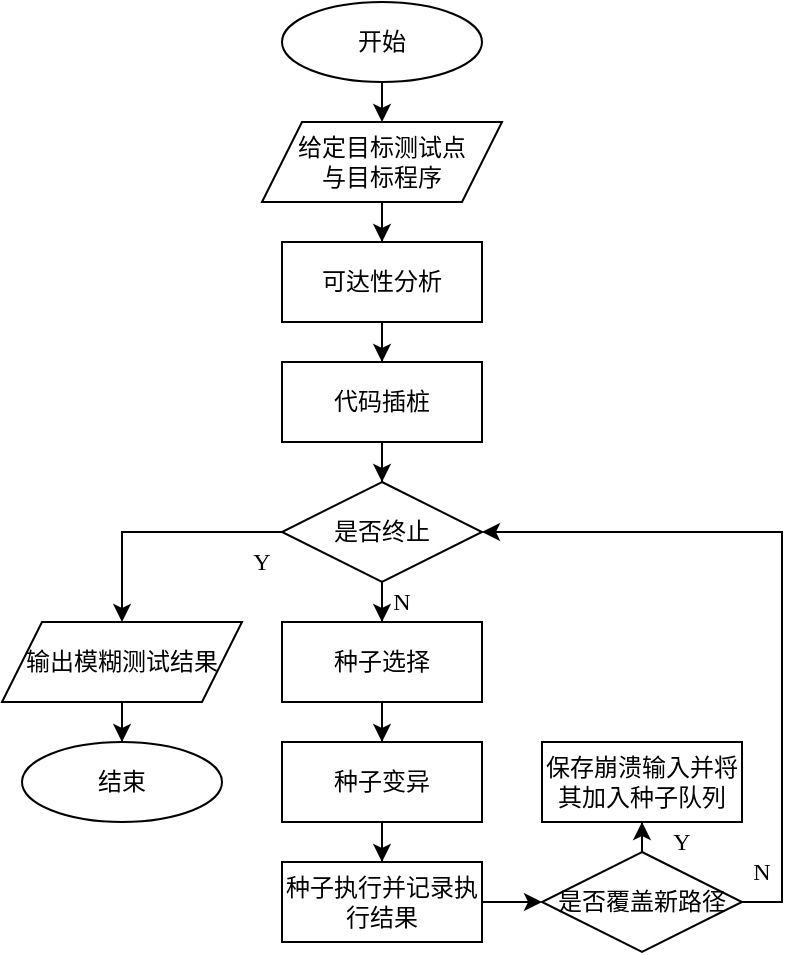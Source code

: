<mxfile version="24.0.7" type="github">
  <diagram name="第 1 页" id="8u_tG9VJtTxgTjOydQO5">
    <mxGraphModel dx="683" dy="350" grid="1" gridSize="10" guides="1" tooltips="1" connect="1" arrows="1" fold="1" page="1" pageScale="1" pageWidth="827" pageHeight="1169" math="0" shadow="0">
      <root>
        <mxCell id="0" />
        <mxCell id="1" parent="0" />
        <mxCell id="Z7iZ7ZdkSv8AXxoUsAQW-17" value="" style="edgeStyle=orthogonalEdgeStyle;rounded=0;orthogonalLoop=1;jettySize=auto;html=1;fontFamily=宋体;" edge="1" parent="1" source="Z7iZ7ZdkSv8AXxoUsAQW-4">
          <mxGeometry relative="1" as="geometry">
            <mxPoint x="440" y="100" as="targetPoint" />
          </mxGeometry>
        </mxCell>
        <mxCell id="Z7iZ7ZdkSv8AXxoUsAQW-4" value="&lt;font&gt;开始&lt;/font&gt;" style="strokeWidth=1;html=1;shape=mxgraph.flowchart.start_1;whiteSpace=wrap;fontFamily=宋体;" vertex="1" parent="1">
          <mxGeometry x="390" y="40" width="100" height="40" as="geometry" />
        </mxCell>
        <mxCell id="Z7iZ7ZdkSv8AXxoUsAQW-19" value="" style="edgeStyle=orthogonalEdgeStyle;rounded=0;orthogonalLoop=1;jettySize=auto;html=1;entryX=0.5;entryY=0;entryDx=0;entryDy=0;fontFamily=宋体;" edge="1" parent="1" source="Z7iZ7ZdkSv8AXxoUsAQW-5" target="Z7iZ7ZdkSv8AXxoUsAQW-6">
          <mxGeometry relative="1" as="geometry" />
        </mxCell>
        <mxCell id="Z7iZ7ZdkSv8AXxoUsAQW-5" value="&lt;font&gt;给定目标测试点&lt;/font&gt;&lt;div&gt;&lt;font&gt;与目标程序&lt;/font&gt;&lt;/div&gt;" style="shape=parallelogram;perimeter=parallelogramPerimeter;whiteSpace=wrap;html=1;fixedSize=1;fontFamily=宋体;" vertex="1" parent="1">
          <mxGeometry x="380" y="100" width="120" height="40" as="geometry" />
        </mxCell>
        <mxCell id="Z7iZ7ZdkSv8AXxoUsAQW-21" value="" style="edgeStyle=orthogonalEdgeStyle;rounded=0;orthogonalLoop=1;jettySize=auto;html=1;fontFamily=宋体;" edge="1" parent="1" source="Z7iZ7ZdkSv8AXxoUsAQW-6" target="Z7iZ7ZdkSv8AXxoUsAQW-7">
          <mxGeometry relative="1" as="geometry" />
        </mxCell>
        <mxCell id="Z7iZ7ZdkSv8AXxoUsAQW-6" value="可达性分析" style="rounded=0;whiteSpace=wrap;html=1;fontFamily=宋体;" vertex="1" parent="1">
          <mxGeometry x="390" y="160" width="100" height="40" as="geometry" />
        </mxCell>
        <mxCell id="Z7iZ7ZdkSv8AXxoUsAQW-24" value="" style="edgeStyle=orthogonalEdgeStyle;rounded=0;orthogonalLoop=1;jettySize=auto;html=1;fontFamily=宋体;" edge="1" parent="1" source="Z7iZ7ZdkSv8AXxoUsAQW-7" target="Z7iZ7ZdkSv8AXxoUsAQW-9">
          <mxGeometry relative="1" as="geometry" />
        </mxCell>
        <mxCell id="Z7iZ7ZdkSv8AXxoUsAQW-7" value="代码插桩" style="rounded=0;whiteSpace=wrap;html=1;fontFamily=宋体;" vertex="1" parent="1">
          <mxGeometry x="390" y="220" width="100" height="40" as="geometry" />
        </mxCell>
        <mxCell id="Z7iZ7ZdkSv8AXxoUsAQW-25" value="" style="edgeStyle=orthogonalEdgeStyle;rounded=0;orthogonalLoop=1;jettySize=auto;html=1;fontFamily=宋体;" edge="1" parent="1" source="Z7iZ7ZdkSv8AXxoUsAQW-9" target="Z7iZ7ZdkSv8AXxoUsAQW-10">
          <mxGeometry relative="1" as="geometry" />
        </mxCell>
        <mxCell id="Z7iZ7ZdkSv8AXxoUsAQW-32" style="edgeStyle=orthogonalEdgeStyle;rounded=0;orthogonalLoop=1;jettySize=auto;html=1;entryX=0.5;entryY=0;entryDx=0;entryDy=0;fontFamily=宋体;" edge="1" parent="1" source="Z7iZ7ZdkSv8AXxoUsAQW-9" target="Z7iZ7ZdkSv8AXxoUsAQW-40">
          <mxGeometry relative="1" as="geometry">
            <mxPoint x="300" y="410.0" as="targetPoint" />
          </mxGeometry>
        </mxCell>
        <mxCell id="Z7iZ7ZdkSv8AXxoUsAQW-9" value="是否终止" style="rhombus;whiteSpace=wrap;html=1;fontFamily=宋体;" vertex="1" parent="1">
          <mxGeometry x="390" y="280" width="100" height="50" as="geometry" />
        </mxCell>
        <mxCell id="Z7iZ7ZdkSv8AXxoUsAQW-26" value="" style="edgeStyle=orthogonalEdgeStyle;rounded=0;orthogonalLoop=1;jettySize=auto;html=1;entryX=0.5;entryY=0;entryDx=0;entryDy=0;fontFamily=宋体;" edge="1" parent="1" source="Z7iZ7ZdkSv8AXxoUsAQW-10" target="Z7iZ7ZdkSv8AXxoUsAQW-11">
          <mxGeometry relative="1" as="geometry" />
        </mxCell>
        <mxCell id="Z7iZ7ZdkSv8AXxoUsAQW-10" value="种子选择" style="rounded=0;whiteSpace=wrap;html=1;fontFamily=宋体;" vertex="1" parent="1">
          <mxGeometry x="390" y="350" width="100" height="40" as="geometry" />
        </mxCell>
        <mxCell id="Z7iZ7ZdkSv8AXxoUsAQW-27" value="" style="edgeStyle=orthogonalEdgeStyle;rounded=0;orthogonalLoop=1;jettySize=auto;html=1;fontFamily=宋体;" edge="1" parent="1" source="Z7iZ7ZdkSv8AXxoUsAQW-11" target="Z7iZ7ZdkSv8AXxoUsAQW-12">
          <mxGeometry relative="1" as="geometry" />
        </mxCell>
        <mxCell id="Z7iZ7ZdkSv8AXxoUsAQW-11" value="种子变异" style="rounded=0;whiteSpace=wrap;html=1;fontFamily=宋体;" vertex="1" parent="1">
          <mxGeometry x="390" y="410" width="100" height="40" as="geometry" />
        </mxCell>
        <mxCell id="Z7iZ7ZdkSv8AXxoUsAQW-28" value="" style="edgeStyle=orthogonalEdgeStyle;rounded=0;orthogonalLoop=1;jettySize=auto;html=1;fontFamily=宋体;" edge="1" parent="1" source="Z7iZ7ZdkSv8AXxoUsAQW-12" target="Z7iZ7ZdkSv8AXxoUsAQW-14">
          <mxGeometry relative="1" as="geometry" />
        </mxCell>
        <mxCell id="Z7iZ7ZdkSv8AXxoUsAQW-12" value="种子执行并记录执行结果" style="rounded=0;whiteSpace=wrap;html=1;fontFamily=宋体;" vertex="1" parent="1">
          <mxGeometry x="390" y="470" width="100" height="40" as="geometry" />
        </mxCell>
        <mxCell id="Z7iZ7ZdkSv8AXxoUsAQW-29" value="" style="edgeStyle=orthogonalEdgeStyle;rounded=0;orthogonalLoop=1;jettySize=auto;html=1;fontFamily=宋体;" edge="1" parent="1" source="Z7iZ7ZdkSv8AXxoUsAQW-14" target="Z7iZ7ZdkSv8AXxoUsAQW-15">
          <mxGeometry relative="1" as="geometry" />
        </mxCell>
        <mxCell id="Z7iZ7ZdkSv8AXxoUsAQW-30" style="edgeStyle=orthogonalEdgeStyle;rounded=0;orthogonalLoop=1;jettySize=auto;html=1;entryX=1;entryY=0.5;entryDx=0;entryDy=0;fontFamily=宋体;" edge="1" parent="1" source="Z7iZ7ZdkSv8AXxoUsAQW-14" target="Z7iZ7ZdkSv8AXxoUsAQW-9">
          <mxGeometry relative="1" as="geometry">
            <Array as="points">
              <mxPoint x="640" y="490" />
              <mxPoint x="640" y="305" />
            </Array>
          </mxGeometry>
        </mxCell>
        <mxCell id="Z7iZ7ZdkSv8AXxoUsAQW-14" value="是否覆盖新路径" style="rhombus;whiteSpace=wrap;html=1;fontFamily=宋体;" vertex="1" parent="1">
          <mxGeometry x="520" y="465" width="100" height="50" as="geometry" />
        </mxCell>
        <mxCell id="Z7iZ7ZdkSv8AXxoUsAQW-15" value="保存崩溃输入并将其加入种子队列" style="rounded=0;whiteSpace=wrap;html=1;fontFamily=宋体;" vertex="1" parent="1">
          <mxGeometry x="520" y="410" width="100" height="40" as="geometry" />
        </mxCell>
        <mxCell id="Z7iZ7ZdkSv8AXxoUsAQW-34" value="" style="edgeStyle=orthogonalEdgeStyle;rounded=0;orthogonalLoop=1;jettySize=auto;html=1;exitX=0.5;exitY=1;exitDx=0;exitDy=0;fontFamily=宋体;" edge="1" parent="1" source="Z7iZ7ZdkSv8AXxoUsAQW-40" target="Z7iZ7ZdkSv8AXxoUsAQW-33">
          <mxGeometry relative="1" as="geometry">
            <mxPoint x="300.034" y="460.0" as="sourcePoint" />
          </mxGeometry>
        </mxCell>
        <mxCell id="Z7iZ7ZdkSv8AXxoUsAQW-33" value="&lt;font&gt;结束&lt;/font&gt;" style="strokeWidth=1;html=1;shape=mxgraph.flowchart.start_1;whiteSpace=wrap;fontFamily=宋体;" vertex="1" parent="1">
          <mxGeometry x="260" y="410" width="100" height="40" as="geometry" />
        </mxCell>
        <mxCell id="Z7iZ7ZdkSv8AXxoUsAQW-36" value="N" style="text;html=1;align=center;verticalAlign=middle;whiteSpace=wrap;rounded=0;fontFamily=宋体;" vertex="1" parent="1">
          <mxGeometry x="440" y="330" width="20" height="20" as="geometry" />
        </mxCell>
        <mxCell id="Z7iZ7ZdkSv8AXxoUsAQW-37" value="N" style="text;html=1;align=center;verticalAlign=middle;whiteSpace=wrap;rounded=0;fontFamily=宋体;" vertex="1" parent="1">
          <mxGeometry x="620" y="465" width="20" height="20" as="geometry" />
        </mxCell>
        <mxCell id="Z7iZ7ZdkSv8AXxoUsAQW-38" value="Y" style="text;html=1;align=center;verticalAlign=middle;whiteSpace=wrap;rounded=0;fontFamily=宋体;" vertex="1" parent="1">
          <mxGeometry x="370" y="310" width="20" height="20" as="geometry" />
        </mxCell>
        <mxCell id="Z7iZ7ZdkSv8AXxoUsAQW-39" value="Y" style="text;html=1;align=center;verticalAlign=middle;whiteSpace=wrap;rounded=0;fontFamily=宋体;" vertex="1" parent="1">
          <mxGeometry x="580" y="450" width="20" height="20" as="geometry" />
        </mxCell>
        <mxCell id="Z7iZ7ZdkSv8AXxoUsAQW-40" value="输出模糊测试结果" style="shape=parallelogram;perimeter=parallelogramPerimeter;whiteSpace=wrap;html=1;fixedSize=1;fontFamily=宋体;" vertex="1" parent="1">
          <mxGeometry x="250" y="350" width="120" height="40" as="geometry" />
        </mxCell>
      </root>
    </mxGraphModel>
  </diagram>
</mxfile>

